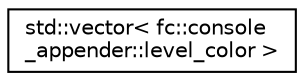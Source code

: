 digraph "Graphical Class Hierarchy"
{
  edge [fontname="Helvetica",fontsize="10",labelfontname="Helvetica",labelfontsize="10"];
  node [fontname="Helvetica",fontsize="10",shape=record];
  rankdir="LR";
  Node0 [label="std::vector\< fc::console\l_appender::level_color \>",height=0.2,width=0.4,color="black", fillcolor="white", style="filled",URL="$classstd_1_1vector.html"];
}
